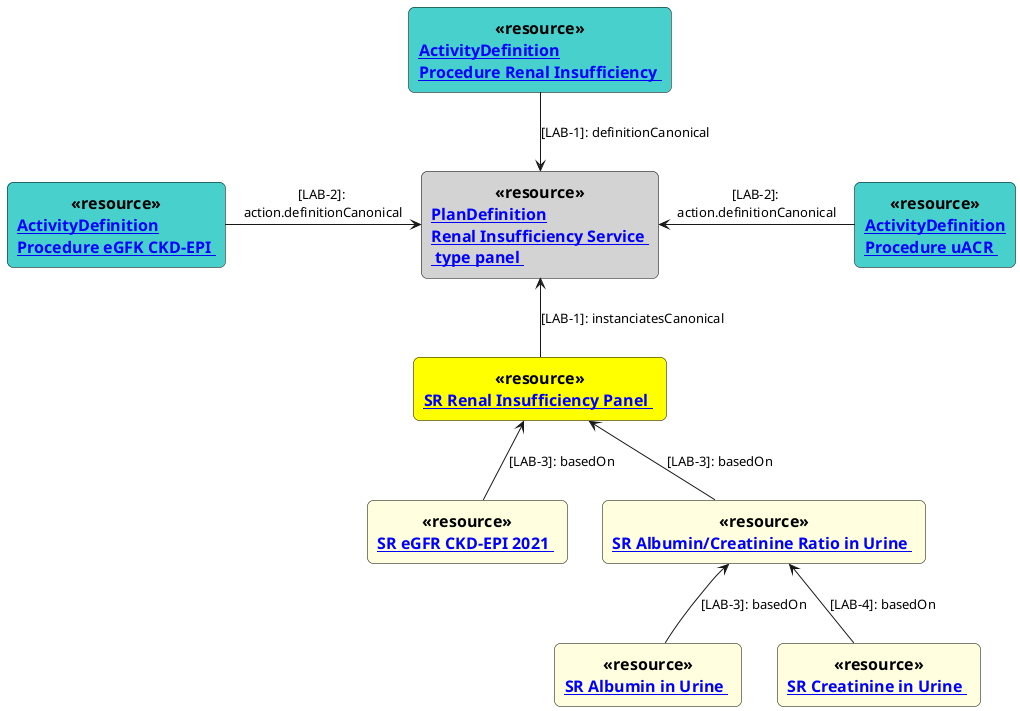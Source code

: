 @startuml RenalInsufficiencyPanel

skinparam rectangle<<resource>> {
  roundCorner 12
  BackgroundColor Blue
  BorderColor Black
  ArrowColor Black
  FontName Arial
  FontSize 16
  FontStyle Bold
}

rectangle "[[ ServiceRequest-panel-renal-insufficiency-order.html SR Renal Insufficiency Panel ]] " as RIP <<$bProcess>><<resource>> #Yellow
rectangle "[[ ServiceRequest-lab-order-eGFR.html SR eGFR CKD-EPI 2021 ]] " as EGFR <<$bProcess>><<resource>> #LightYellow
rectangle "[[ ServiceRequest-lab-order-uACR.html SR Albumin/Creatinine Ratio in Urine ]] " as UACR <<$bProcess>><<resource>> #LightYellow
rectangle "[[ ServiceRequest-lab-order-urine-albumin.html SR Albumin in Urine ]] " as UA <<$bProcess>><<resource>> #LightYellow
rectangle "[[ ServiceRequest-lab-order-urine-creatinine.html SR Creatinine in Urine ]] " as UC <<$bProcess>><<resource>> #LightYellow

rectangle "[[ PlanDefinition-LabServiceRenalInsufficiency.html PlanDefinition\nRenal Insufficiency Service \n type panel ]]" as RIS <<$bProcess>><<resource>> #LightGray

rectangle "[[ ActivityDefinition-procedure-lab-panel-renal-insufficiency.html ActivityDefinition\nProcedure Renal Insufficiency ]]" as PRI <<$bProcess>><<resource>> #MediumTurquoise

rectangle "[[ ActivityDefinition-procedure-lab-eGFR-ckd-epi.html ActivityDefinition\nProcedure eGFK CKD-EPI ]]" as PGFK <<$bProcess>><<resource>> #MediumTurquoise
rectangle "[[ ActivityDefinition-procedure-urine-uACR.html ActivityDefinition\nProcedure uACR ]]" as PACR <<$bProcess>><<resource>> #MediumTurquoise

RIP <-down- EGFR : [LAB-3]: basedOn
RIP <-down- UACR : [LAB-3]: basedOn
UACR <-down- UA : [LAB-3]: basedOn
UACR <-down- UC : [LAB-4]: basedOn

RIS <-down- RIP : [LAB-1]: instanciatesCanonical
RIS <-up- PRI : [LAB-1]: definitionCanonical

RIS <-right- PACR : [LAB-2]: \naction.definitionCanonical
RIS <-left- PGFK : [LAB-2]: \naction.definitionCanonical

@enduml
